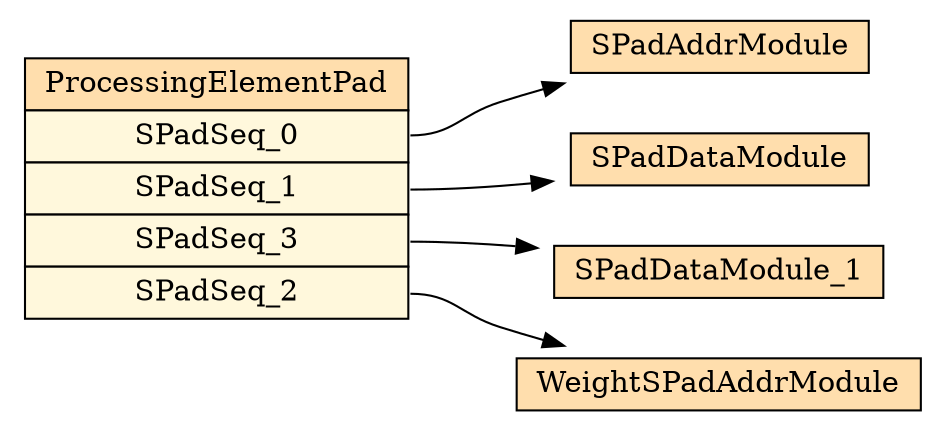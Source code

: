 digraph ProcessingElementPad_hierarchy { rankdir="TB" 
 node [shape="rectangle"]; 
rankdir="LR" 
stylesheet = "styles.css"
module_1 [shape= "plaintext" href="ProcessingElementPad.dot.svg" label=<

<TABLE BORDER="0" CELLBORDER="1" CELLSPACING="0" CELLPADDING="4" >
      
  <TR >
    <TD BGCOLOR="#FFDEAD" > ProcessingElementPad </TD>
  </TR>
        
  <TR>
    <TD PORT="module_5" BGCOLOR="#FFF8DC" >SPadSeq_0</TD>
  </TR>
        
  <TR>
    <TD PORT="module_3" BGCOLOR="#FFF8DC" >SPadSeq_1</TD>
  </TR>
        
  <TR>
    <TD PORT="module_4" BGCOLOR="#FFF8DC" >SPadSeq_3</TD>
  </TR>
        
  <TR>
    <TD PORT="module_2" BGCOLOR="#FFF8DC" >SPadSeq_2</TD>
  </TR>
        
</TABLE>>];

      module_2 [shape= "plaintext" href="WeightSPadAddrModule.dot.svg" label=<

<TABLE BORDER="0" CELLBORDER="1" CELLSPACING="0" CELLPADDING="4" >
      
  <TR >
    <TD BGCOLOR="#FFDEAD" > WeightSPadAddrModule </TD>
  </TR>
        
</TABLE>>];

      module_3 [shape= "plaintext" href="SPadDataModule.dot.svg" label=<

<TABLE BORDER="0" CELLBORDER="1" CELLSPACING="0" CELLPADDING="4" >
      
  <TR >
    <TD BGCOLOR="#FFDEAD" > SPadDataModule </TD>
  </TR>
        
</TABLE>>];

      module_4 [shape= "plaintext" href="SPadDataModule_1.dot.svg" label=<

<TABLE BORDER="0" CELLBORDER="1" CELLSPACING="0" CELLPADDING="4" >
      
  <TR >
    <TD BGCOLOR="#FFDEAD" > SPadDataModule_1 </TD>
  </TR>
        
</TABLE>>];

      module_5 [shape= "plaintext" href="SPadAddrModule.dot.svg" label=<

<TABLE BORDER="0" CELLBORDER="1" CELLSPACING="0" CELLPADDING="4" >
      
  <TR >
    <TD BGCOLOR="#FFDEAD" > SPadAddrModule </TD>
  </TR>
        
</TABLE>>];

      module_1:module_2 -> module_2
module_1:module_3 -> module_3
module_1:module_4 -> module_4
module_1:module_5 -> module_5
}